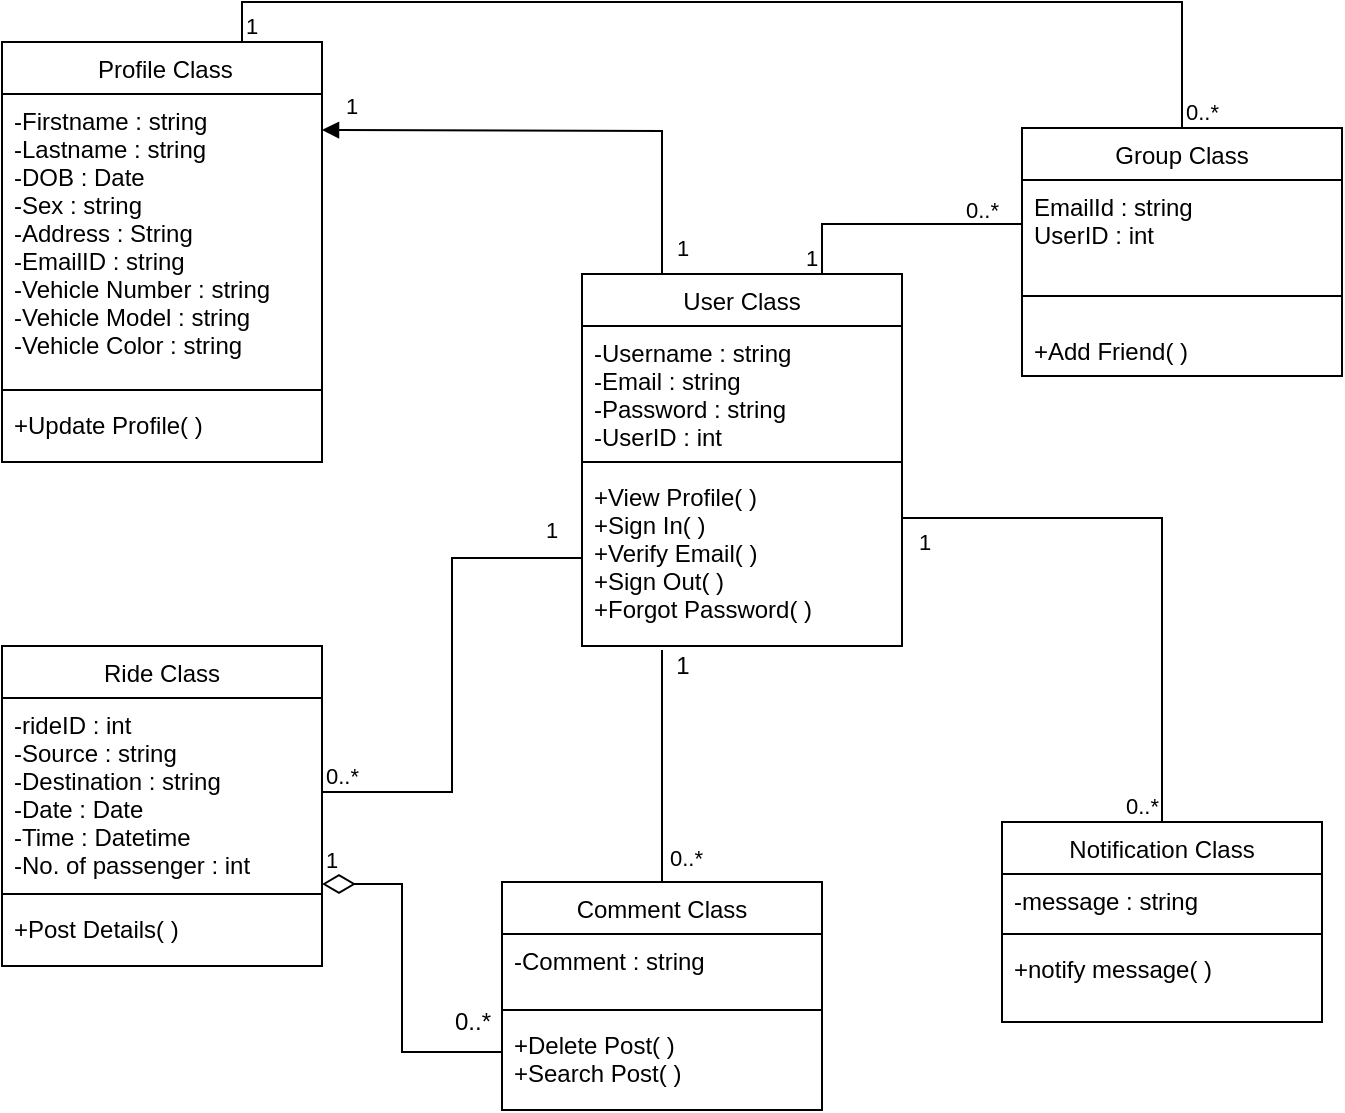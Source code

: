 <mxfile version="15.4.1" type="device"><diagram id="C5RBs43oDa-KdzZeNtuy" name="Page-1"><mxGraphModel dx="868" dy="482" grid="1" gridSize="10" guides="1" tooltips="1" connect="1" arrows="1" fold="1" page="1" pageScale="1" pageWidth="827" pageHeight="1169" math="0" shadow="0"><root><mxCell id="WIyWlLk6GJQsqaUBKTNV-0"/><mxCell id="WIyWlLk6GJQsqaUBKTNV-1" parent="WIyWlLk6GJQsqaUBKTNV-0"/><mxCell id="zkfFHV4jXpPFQw0GAbJ--0" value="User Class" style="swimlane;fontStyle=0;align=center;verticalAlign=top;childLayout=stackLayout;horizontal=1;startSize=26;horizontalStack=0;resizeParent=1;resizeLast=0;collapsible=1;marginBottom=0;rounded=0;shadow=0;strokeWidth=1;" parent="WIyWlLk6GJQsqaUBKTNV-1" vertex="1"><mxGeometry x="400" y="136" width="160" height="186" as="geometry"><mxRectangle x="230" y="140" width="160" height="26" as="alternateBounds"/></mxGeometry></mxCell><mxCell id="zkfFHV4jXpPFQw0GAbJ--1" value="-Username : string&#10;-Email : string&#10;-Password : string&#10;-UserID : int" style="text;align=left;verticalAlign=top;spacingLeft=4;spacingRight=4;overflow=hidden;rotatable=0;points=[[0,0.5],[1,0.5]];portConstraint=eastwest;" parent="zkfFHV4jXpPFQw0GAbJ--0" vertex="1"><mxGeometry y="26" width="160" height="64" as="geometry"/></mxCell><mxCell id="zkfFHV4jXpPFQw0GAbJ--4" value="" style="line;html=1;strokeWidth=1;align=left;verticalAlign=middle;spacingTop=-1;spacingLeft=3;spacingRight=3;rotatable=0;labelPosition=right;points=[];portConstraint=eastwest;" parent="zkfFHV4jXpPFQw0GAbJ--0" vertex="1"><mxGeometry y="90" width="160" height="8" as="geometry"/></mxCell><mxCell id="zkfFHV4jXpPFQw0GAbJ--5" value="+View Profile( )&#10;+Sign In( )&#10;+Verify Email( )&#10;+Sign Out( )&#10;+Forgot Password( )" style="text;align=left;verticalAlign=top;spacingLeft=4;spacingRight=4;overflow=hidden;rotatable=0;points=[[0,0.5],[1,0.5]];portConstraint=eastwest;" parent="zkfFHV4jXpPFQw0GAbJ--0" vertex="1"><mxGeometry y="98" width="160" height="88" as="geometry"/></mxCell><mxCell id="zkfFHV4jXpPFQw0GAbJ--6" value="Ride Class" style="swimlane;fontStyle=0;align=center;verticalAlign=top;childLayout=stackLayout;horizontal=1;startSize=26;horizontalStack=0;resizeParent=1;resizeLast=0;collapsible=1;marginBottom=0;rounded=0;shadow=0;strokeWidth=1;" parent="WIyWlLk6GJQsqaUBKTNV-1" vertex="1"><mxGeometry x="110" y="322" width="160" height="160" as="geometry"><mxRectangle x="130" y="380" width="160" height="26" as="alternateBounds"/></mxGeometry></mxCell><mxCell id="zkfFHV4jXpPFQw0GAbJ--7" value="-rideID : int&#10;-Source : string&#10;-Destination : string&#10;-Date : Date&#10;-Time : Datetime&#10;-No. of passenger : int" style="text;align=left;verticalAlign=top;spacingLeft=4;spacingRight=4;overflow=hidden;rotatable=0;points=[[0,0.5],[1,0.5]];portConstraint=eastwest;" parent="zkfFHV4jXpPFQw0GAbJ--6" vertex="1"><mxGeometry y="26" width="160" height="94" as="geometry"/></mxCell><mxCell id="zkfFHV4jXpPFQw0GAbJ--9" value="" style="line;html=1;strokeWidth=1;align=left;verticalAlign=middle;spacingTop=-1;spacingLeft=3;spacingRight=3;rotatable=0;labelPosition=right;points=[];portConstraint=eastwest;" parent="zkfFHV4jXpPFQw0GAbJ--6" vertex="1"><mxGeometry y="120" width="160" height="8" as="geometry"/></mxCell><mxCell id="zkfFHV4jXpPFQw0GAbJ--10" value="+Post Details( )" style="text;align=left;verticalAlign=top;spacingLeft=4;spacingRight=4;overflow=hidden;rotatable=0;points=[[0,0.5],[1,0.5]];portConstraint=eastwest;fontStyle=0" parent="zkfFHV4jXpPFQw0GAbJ--6" vertex="1"><mxGeometry y="128" width="160" height="32" as="geometry"/></mxCell><mxCell id="zkfFHV4jXpPFQw0GAbJ--13" value="Group Class" style="swimlane;fontStyle=0;align=center;verticalAlign=top;childLayout=stackLayout;horizontal=1;startSize=26;horizontalStack=0;resizeParent=1;resizeLast=0;collapsible=1;marginBottom=0;rounded=0;shadow=0;strokeWidth=1;" parent="WIyWlLk6GJQsqaUBKTNV-1" vertex="1"><mxGeometry x="620" y="63" width="160" height="124" as="geometry"><mxRectangle x="340" y="380" width="170" height="26" as="alternateBounds"/></mxGeometry></mxCell><mxCell id="zkfFHV4jXpPFQw0GAbJ--14" value="EmailId : string&#10;UserID : int" style="text;align=left;verticalAlign=top;spacingLeft=4;spacingRight=4;overflow=hidden;rotatable=0;points=[[0,0.5],[1,0.5]];portConstraint=eastwest;" parent="zkfFHV4jXpPFQw0GAbJ--13" vertex="1"><mxGeometry y="26" width="160" height="44" as="geometry"/></mxCell><mxCell id="zkfFHV4jXpPFQw0GAbJ--15" value="" style="line;html=1;strokeWidth=1;align=left;verticalAlign=middle;spacingTop=-1;spacingLeft=3;spacingRight=3;rotatable=0;labelPosition=right;points=[];portConstraint=eastwest;" parent="zkfFHV4jXpPFQw0GAbJ--13" vertex="1"><mxGeometry y="70" width="160" height="28" as="geometry"/></mxCell><mxCell id="SkKSQZ9A_H8zKMGKYJj8-9" value="+Add Friend( )" style="text;align=left;verticalAlign=top;spacingLeft=4;spacingRight=4;overflow=hidden;rotatable=0;points=[[0,0.5],[1,0.5]];portConstraint=eastwest;" vertex="1" parent="zkfFHV4jXpPFQw0GAbJ--13"><mxGeometry y="98" width="160" height="26" as="geometry"/></mxCell><mxCell id="zkfFHV4jXpPFQw0GAbJ--17" value=" Profile Class" style="swimlane;fontStyle=0;align=center;verticalAlign=top;childLayout=stackLayout;horizontal=1;startSize=26;horizontalStack=0;resizeParent=1;resizeLast=0;collapsible=1;marginBottom=0;rounded=0;shadow=0;strokeWidth=1;" parent="WIyWlLk6GJQsqaUBKTNV-1" vertex="1"><mxGeometry x="110" y="20" width="160" height="210" as="geometry"><mxRectangle x="550" y="140" width="160" height="26" as="alternateBounds"/></mxGeometry></mxCell><mxCell id="zkfFHV4jXpPFQw0GAbJ--18" value="-Firstname : string&#10;-Lastname : string&#10;-DOB : Date&#10;-Sex : string&#10;-Address : String&#10;-EmailID : string&#10;-Vehicle Number : string&#10;-Vehicle Model : string&#10;-Vehicle Color : string" style="text;align=left;verticalAlign=top;spacingLeft=4;spacingRight=4;overflow=hidden;rotatable=0;points=[[0,0.5],[1,0.5]];portConstraint=eastwest;" parent="zkfFHV4jXpPFQw0GAbJ--17" vertex="1"><mxGeometry y="26" width="160" height="144" as="geometry"/></mxCell><mxCell id="zkfFHV4jXpPFQw0GAbJ--23" value="" style="line;html=1;strokeWidth=1;align=left;verticalAlign=middle;spacingTop=-1;spacingLeft=3;spacingRight=3;rotatable=0;labelPosition=right;points=[];portConstraint=eastwest;" parent="zkfFHV4jXpPFQw0GAbJ--17" vertex="1"><mxGeometry y="170" width="160" height="8" as="geometry"/></mxCell><mxCell id="zkfFHV4jXpPFQw0GAbJ--24" value="+Update Profile( )&#10;" style="text;align=left;verticalAlign=top;spacingLeft=4;spacingRight=4;overflow=hidden;rotatable=0;points=[[0,0.5],[1,0.5]];portConstraint=eastwest;" parent="zkfFHV4jXpPFQw0GAbJ--17" vertex="1"><mxGeometry y="178" width="160" height="32" as="geometry"/></mxCell><mxCell id="SkKSQZ9A_H8zKMGKYJj8-1" value="Notification Class" style="swimlane;fontStyle=0;align=center;verticalAlign=top;childLayout=stackLayout;horizontal=1;startSize=26;horizontalStack=0;resizeParent=1;resizeLast=0;collapsible=1;marginBottom=0;rounded=0;shadow=0;strokeWidth=1;" vertex="1" parent="WIyWlLk6GJQsqaUBKTNV-1"><mxGeometry x="610" y="410" width="160" height="100" as="geometry"><mxRectangle x="340" y="380" width="170" height="26" as="alternateBounds"/></mxGeometry></mxCell><mxCell id="SkKSQZ9A_H8zKMGKYJj8-2" value="-message : string" style="text;align=left;verticalAlign=top;spacingLeft=4;spacingRight=4;overflow=hidden;rotatable=0;points=[[0,0.5],[1,0.5]];portConstraint=eastwest;" vertex="1" parent="SkKSQZ9A_H8zKMGKYJj8-1"><mxGeometry y="26" width="160" height="26" as="geometry"/></mxCell><mxCell id="SkKSQZ9A_H8zKMGKYJj8-3" value="" style="line;html=1;strokeWidth=1;align=left;verticalAlign=middle;spacingTop=-1;spacingLeft=3;spacingRight=3;rotatable=0;labelPosition=right;points=[];portConstraint=eastwest;" vertex="1" parent="SkKSQZ9A_H8zKMGKYJj8-1"><mxGeometry y="52" width="160" height="8" as="geometry"/></mxCell><mxCell id="SkKSQZ9A_H8zKMGKYJj8-11" value="+notify message( )" style="text;align=left;verticalAlign=top;spacingLeft=4;spacingRight=4;overflow=hidden;rotatable=0;points=[[0,0.5],[1,0.5]];portConstraint=eastwest;" vertex="1" parent="SkKSQZ9A_H8zKMGKYJj8-1"><mxGeometry y="60" width="160" height="26" as="geometry"/></mxCell><mxCell id="SkKSQZ9A_H8zKMGKYJj8-4" value="Comment Class" style="swimlane;fontStyle=0;align=center;verticalAlign=top;childLayout=stackLayout;horizontal=1;startSize=26;horizontalStack=0;resizeParent=1;resizeLast=0;collapsible=1;marginBottom=0;rounded=0;shadow=0;strokeWidth=1;" vertex="1" parent="WIyWlLk6GJQsqaUBKTNV-1"><mxGeometry x="360" y="440" width="160" height="114" as="geometry"><mxRectangle x="340" y="380" width="170" height="26" as="alternateBounds"/></mxGeometry></mxCell><mxCell id="SkKSQZ9A_H8zKMGKYJj8-5" value="-Comment : string" style="text;align=left;verticalAlign=top;spacingLeft=4;spacingRight=4;overflow=hidden;rotatable=0;points=[[0,0.5],[1,0.5]];portConstraint=eastwest;" vertex="1" parent="SkKSQZ9A_H8zKMGKYJj8-4"><mxGeometry y="26" width="160" height="34" as="geometry"/></mxCell><mxCell id="SkKSQZ9A_H8zKMGKYJj8-6" value="" style="line;html=1;strokeWidth=1;align=left;verticalAlign=middle;spacingTop=-1;spacingLeft=3;spacingRight=3;rotatable=0;labelPosition=right;points=[];portConstraint=eastwest;" vertex="1" parent="SkKSQZ9A_H8zKMGKYJj8-4"><mxGeometry y="60" width="160" height="8" as="geometry"/></mxCell><mxCell id="SkKSQZ9A_H8zKMGKYJj8-12" value="+Delete Post( )&#10;+Search Post( )" style="text;align=left;verticalAlign=top;spacingLeft=4;spacingRight=4;overflow=hidden;rotatable=0;points=[[0,0.5],[1,0.5]];portConstraint=eastwest;" vertex="1" parent="SkKSQZ9A_H8zKMGKYJj8-4"><mxGeometry y="68" width="160" height="34" as="geometry"/></mxCell><mxCell id="SkKSQZ9A_H8zKMGKYJj8-16" value="" style="endArrow=none;endFill=0;html=1;edgeStyle=orthogonalEdgeStyle;align=left;verticalAlign=top;rounded=0;entryX=0.25;entryY=0;entryDx=0;entryDy=0;startArrow=block;startFill=1;" edge="1" parent="WIyWlLk6GJQsqaUBKTNV-1" target="zkfFHV4jXpPFQw0GAbJ--0"><mxGeometry x="-1" relative="1" as="geometry"><mxPoint x="270" y="64" as="sourcePoint"/><mxPoint x="440" y="130" as="targetPoint"/></mxGeometry></mxCell><mxCell id="SkKSQZ9A_H8zKMGKYJj8-17" value="1" style="edgeLabel;resizable=0;html=1;align=left;verticalAlign=bottom;" connectable="0" vertex="1" parent="SkKSQZ9A_H8zKMGKYJj8-16"><mxGeometry x="-1" relative="1" as="geometry"><mxPoint x="10" y="-4" as="offset"/></mxGeometry></mxCell><mxCell id="SkKSQZ9A_H8zKMGKYJj8-26" value="1" style="edgeLabel;html=1;align=center;verticalAlign=middle;resizable=0;points=[];" vertex="1" connectable="0" parent="SkKSQZ9A_H8zKMGKYJj8-16"><mxGeometry x="0.893" y="5" relative="1" as="geometry"><mxPoint x="5" as="offset"/></mxGeometry></mxCell><mxCell id="SkKSQZ9A_H8zKMGKYJj8-18" value="" style="endArrow=none;endFill=0;html=1;edgeStyle=orthogonalEdgeStyle;align=left;verticalAlign=top;rounded=0;entryX=0.75;entryY=0;entryDx=0;entryDy=0;exitX=0;exitY=0.5;exitDx=0;exitDy=0;" edge="1" parent="WIyWlLk6GJQsqaUBKTNV-1" source="zkfFHV4jXpPFQw0GAbJ--14" target="zkfFHV4jXpPFQw0GAbJ--0"><mxGeometry x="-1" relative="1" as="geometry"><mxPoint x="620" y="74" as="sourcePoint"/><mxPoint x="450" y="146" as="targetPoint"/></mxGeometry></mxCell><mxCell id="SkKSQZ9A_H8zKMGKYJj8-19" value="1" style="edgeLabel;resizable=0;html=1;align=left;verticalAlign=bottom;" connectable="0" vertex="1" parent="SkKSQZ9A_H8zKMGKYJj8-18"><mxGeometry x="-1" relative="1" as="geometry"><mxPoint x="-110" y="25" as="offset"/></mxGeometry></mxCell><mxCell id="SkKSQZ9A_H8zKMGKYJj8-20" value="" style="endArrow=none;endFill=0;html=1;edgeStyle=orthogonalEdgeStyle;align=left;verticalAlign=top;rounded=0;" edge="1" parent="WIyWlLk6GJQsqaUBKTNV-1"><mxGeometry x="-1" relative="1" as="geometry"><mxPoint x="681" y="410" as="sourcePoint"/><mxPoint x="560" y="258" as="targetPoint"/><Array as="points"><mxPoint x="690" y="410"/><mxPoint x="690" y="258"/></Array></mxGeometry></mxCell><mxCell id="SkKSQZ9A_H8zKMGKYJj8-21" value="0..*" style="edgeLabel;resizable=0;html=1;align=left;verticalAlign=bottom;" connectable="0" vertex="1" parent="SkKSQZ9A_H8zKMGKYJj8-20"><mxGeometry x="-1" relative="1" as="geometry"><mxPoint x="-11" as="offset"/></mxGeometry></mxCell><mxCell id="SkKSQZ9A_H8zKMGKYJj8-43" value="1" style="edgeLabel;html=1;align=center;verticalAlign=middle;resizable=0;points=[];" vertex="1" connectable="0" parent="SkKSQZ9A_H8zKMGKYJj8-20"><mxGeometry x="0.924" y="5" relative="1" as="geometry"><mxPoint y="7" as="offset"/></mxGeometry></mxCell><mxCell id="SkKSQZ9A_H8zKMGKYJj8-22" value="" style="endArrow=none;endFill=0;html=1;edgeStyle=orthogonalEdgeStyle;align=left;verticalAlign=top;rounded=0;exitX=0.5;exitY=0;exitDx=0;exitDy=0;" edge="1" parent="WIyWlLk6GJQsqaUBKTNV-1" source="SkKSQZ9A_H8zKMGKYJj8-4"><mxGeometry x="-1" relative="1" as="geometry"><mxPoint x="636.96" y="94.036" as="sourcePoint"/><mxPoint x="440" y="324" as="targetPoint"/></mxGeometry></mxCell><mxCell id="SkKSQZ9A_H8zKMGKYJj8-24" value="" style="endArrow=none;endFill=0;html=1;edgeStyle=orthogonalEdgeStyle;align=left;verticalAlign=top;rounded=0;entryX=0;entryY=0.5;entryDx=0;entryDy=0;exitX=1;exitY=0.5;exitDx=0;exitDy=0;" edge="1" parent="WIyWlLk6GJQsqaUBKTNV-1" source="zkfFHV4jXpPFQw0GAbJ--7" target="zkfFHV4jXpPFQw0GAbJ--5"><mxGeometry x="-1" relative="1" as="geometry"><mxPoint x="646.96" y="104.036" as="sourcePoint"/><mxPoint x="550" y="166" as="targetPoint"/></mxGeometry></mxCell><mxCell id="SkKSQZ9A_H8zKMGKYJj8-25" value="0..*" style="edgeLabel;resizable=0;html=1;align=left;verticalAlign=bottom;" connectable="0" vertex="1" parent="SkKSQZ9A_H8zKMGKYJj8-24"><mxGeometry x="-1" relative="1" as="geometry"/></mxCell><mxCell id="SkKSQZ9A_H8zKMGKYJj8-27" value="" style="endArrow=none;endFill=0;html=1;edgeStyle=orthogonalEdgeStyle;align=left;verticalAlign=top;rounded=0;entryX=0.75;entryY=0;entryDx=0;entryDy=0;exitX=0.5;exitY=0;exitDx=0;exitDy=0;" edge="1" parent="WIyWlLk6GJQsqaUBKTNV-1" source="zkfFHV4jXpPFQw0GAbJ--13" target="zkfFHV4jXpPFQw0GAbJ--17"><mxGeometry x="-1" relative="1" as="geometry"><mxPoint x="656.96" y="114.036" as="sourcePoint"/><mxPoint x="560" y="176" as="targetPoint"/><Array as="points"><mxPoint x="700"/><mxPoint x="230"/></Array></mxGeometry></mxCell><mxCell id="SkKSQZ9A_H8zKMGKYJj8-28" value="0..*" style="edgeLabel;resizable=0;html=1;align=left;verticalAlign=bottom;" connectable="0" vertex="1" parent="SkKSQZ9A_H8zKMGKYJj8-27"><mxGeometry x="-1" relative="1" as="geometry"/></mxCell><mxCell id="SkKSQZ9A_H8zKMGKYJj8-29" value="&lt;span style=&quot;color: rgba(0 , 0 , 0 , 0) ; font-family: monospace ; font-size: 0px&quot;&gt;%3CmxGraphModel%3E%3Croot%3E%3CmxCell%20id%3D%220%22%2F%3E%3CmxCell%20id%3D%221%22%20parent%3D%220%22%2F%3E%3CmxCell%20id%3D%222%22%20value%3D%220..*%22%20style%3D%22edgeLabel%3Bresizable%3D0%3Bhtml%3D1%3Balign%3Dleft%3BverticalAlign%3Dbottom%3B%22%20connectable%3D%220%22%20vertex%3D%221%22%20parent%3D%221%22%3E%3CmxGeometry%20x%3D%22700%22%20y%3D%2263%22%20as%3D%22geometry%22%2F%3E%3C%2FmxCell%3E%3C%2Froot%3E%3C%2FmxGraphModel%3E&lt;/span&gt;" style="text;html=1;align=center;verticalAlign=middle;resizable=0;points=[];autosize=1;strokeColor=none;fillColor=none;" vertex="1" parent="WIyWlLk6GJQsqaUBKTNV-1"><mxGeometry x="230" width="20" height="20" as="geometry"/></mxCell><mxCell id="SkKSQZ9A_H8zKMGKYJj8-30" value="1" style="edgeLabel;resizable=0;html=1;align=left;verticalAlign=bottom;" connectable="0" vertex="1" parent="WIyWlLk6GJQsqaUBKTNV-1"><mxGeometry x="230" y="20" as="geometry"/></mxCell><mxCell id="SkKSQZ9A_H8zKMGKYJj8-32" value="&lt;span style=&quot;color: rgb(0, 0, 0); font-family: helvetica; font-size: 11px; font-style: normal; font-weight: 400; letter-spacing: normal; text-align: left; text-indent: 0px; text-transform: none; word-spacing: 0px; background-color: rgb(255, 255, 255); display: inline; float: none;&quot;&gt;0..*&lt;/span&gt;" style="text;whiteSpace=wrap;html=1;" vertex="1" parent="WIyWlLk6GJQsqaUBKTNV-1"><mxGeometry x="590" y="90" width="40" height="30" as="geometry"/></mxCell><mxCell id="SkKSQZ9A_H8zKMGKYJj8-35" value="&lt;span style=&quot;color: rgb(0 , 0 , 0) ; font-family: &amp;#34;helvetica&amp;#34; ; font-size: 11px ; font-style: normal ; font-weight: 400 ; letter-spacing: normal ; text-align: left ; text-indent: 0px ; text-transform: none ; word-spacing: 0px ; background-color: rgb(255 , 255 , 255) ; display: inline ; float: none&quot;&gt;1&lt;/span&gt;" style="text;whiteSpace=wrap;html=1;" vertex="1" parent="WIyWlLk6GJQsqaUBKTNV-1"><mxGeometry x="380" y="250" width="10" height="20" as="geometry"/></mxCell><mxCell id="SkKSQZ9A_H8zKMGKYJj8-37" value="0..*" style="edgeLabel;resizable=0;html=1;align=left;verticalAlign=bottom;" connectable="0" vertex="1" parent="WIyWlLk6GJQsqaUBKTNV-1"><mxGeometry x="470" y="430" as="geometry"><mxPoint x="-28" y="6" as="offset"/></mxGeometry></mxCell><mxCell id="SkKSQZ9A_H8zKMGKYJj8-39" value="1" style="text;html=1;align=center;verticalAlign=middle;resizable=0;points=[];autosize=1;strokeColor=none;fillColor=none;" vertex="1" parent="WIyWlLk6GJQsqaUBKTNV-1"><mxGeometry x="440" y="322" width="20" height="20" as="geometry"/></mxCell><mxCell id="SkKSQZ9A_H8zKMGKYJj8-42" value="0..*" style="text;html=1;align=center;verticalAlign=middle;resizable=0;points=[];autosize=1;strokeColor=none;fillColor=none;" vertex="1" parent="WIyWlLk6GJQsqaUBKTNV-1"><mxGeometry x="330" y="500" width="30" height="20" as="geometry"/></mxCell><mxCell id="SkKSQZ9A_H8zKMGKYJj8-46" value="1" style="endArrow=none;html=1;endSize=12;startArrow=diamondThin;startSize=14;startFill=0;edgeStyle=orthogonalEdgeStyle;align=left;verticalAlign=bottom;rounded=0;entryX=0;entryY=0.5;entryDx=0;entryDy=0;endFill=0;" edge="1" parent="WIyWlLk6GJQsqaUBKTNV-1" target="SkKSQZ9A_H8zKMGKYJj8-12"><mxGeometry x="-1" y="3" relative="1" as="geometry"><mxPoint x="270" y="441" as="sourcePoint"/><mxPoint x="490" y="342" as="targetPoint"/><Array as="points"><mxPoint x="310" y="441"/><mxPoint x="310" y="525"/></Array></mxGeometry></mxCell></root></mxGraphModel></diagram></mxfile>